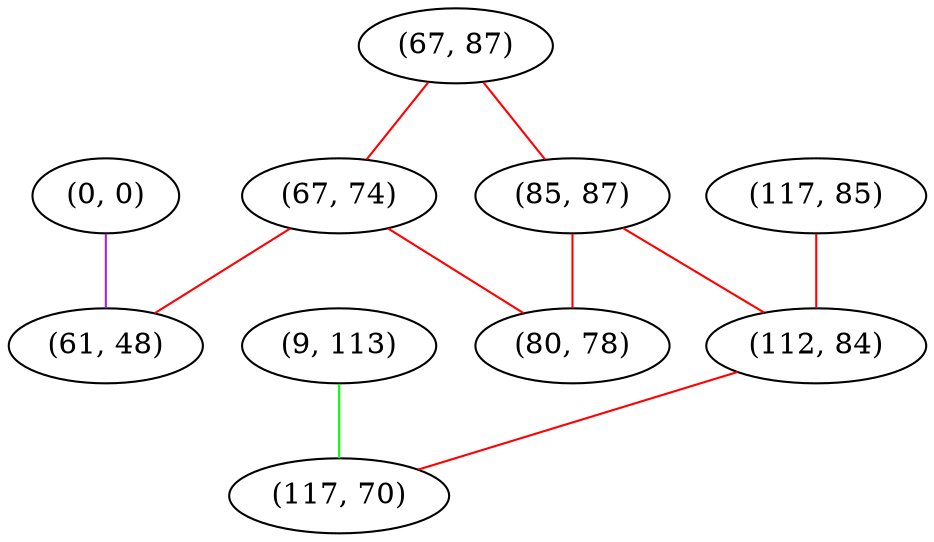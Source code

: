 graph "" {
"(0, 0)";
"(117, 85)";
"(67, 87)";
"(67, 74)";
"(85, 87)";
"(9, 113)";
"(112, 84)";
"(117, 70)";
"(80, 78)";
"(61, 48)";
"(0, 0)" -- "(61, 48)"  [color=purple, key=0, weight=4];
"(117, 85)" -- "(112, 84)"  [color=red, key=0, weight=1];
"(67, 87)" -- "(67, 74)"  [color=red, key=0, weight=1];
"(67, 87)" -- "(85, 87)"  [color=red, key=0, weight=1];
"(67, 74)" -- "(61, 48)"  [color=red, key=0, weight=1];
"(67, 74)" -- "(80, 78)"  [color=red, key=0, weight=1];
"(85, 87)" -- "(80, 78)"  [color=red, key=0, weight=1];
"(85, 87)" -- "(112, 84)"  [color=red, key=0, weight=1];
"(9, 113)" -- "(117, 70)"  [color=green, key=0, weight=2];
"(112, 84)" -- "(117, 70)"  [color=red, key=0, weight=1];
}
